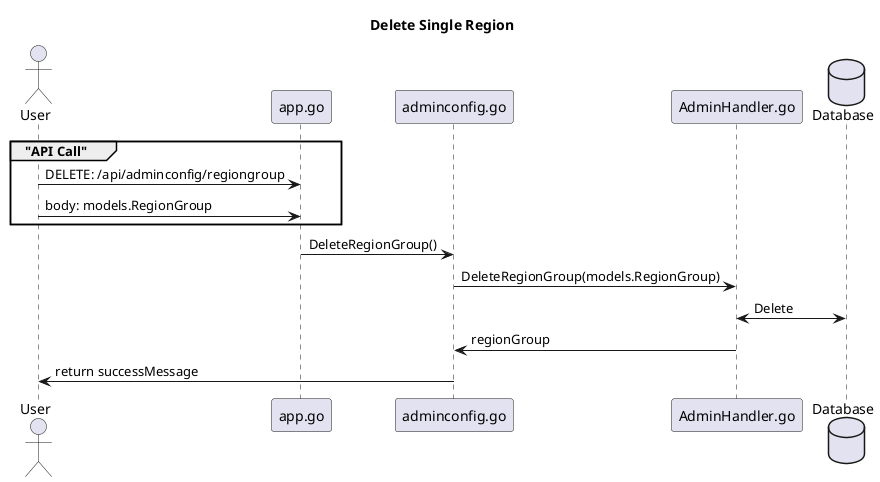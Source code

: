 @startuml

title "Delete Single Region"

actor User as user

participant "app.go" as app
participant "adminconfig.go" as route
participant "AdminHandler.go" as adminHandler
database Database as DB

group  "API Call"
user    -> app : DELETE: /api/adminconfig/regiongroup
user    -> app : body: models.RegionGroup
end
app     -> route: DeleteRegionGroup()
route   -> adminHandler: DeleteRegionGroup(models.RegionGroup)
adminHandler <-> DB: Delete
route <- adminHandler:  regionGroup
user <- route:  return successMessage


@enduml
